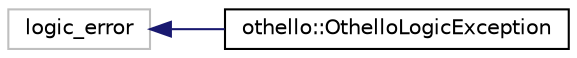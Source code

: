 digraph "Graphical Class Hierarchy"
{
  edge [fontname="Helvetica",fontsize="10",labelfontname="Helvetica",labelfontsize="10"];
  node [fontname="Helvetica",fontsize="10",shape=record];
  rankdir="LR";
  Node1 [label="logic_error",height=0.2,width=0.4,color="grey75", fillcolor="white", style="filled"];
  Node1 -> Node2 [dir="back",color="midnightblue",fontsize="10",style="solid",fontname="Helvetica"];
  Node2 [label="othello::OthelloLogicException",height=0.2,width=0.4,color="black", fillcolor="white", style="filled",URL="$da/da0/classothello_1_1_othello_logic_exception.html"];
}
